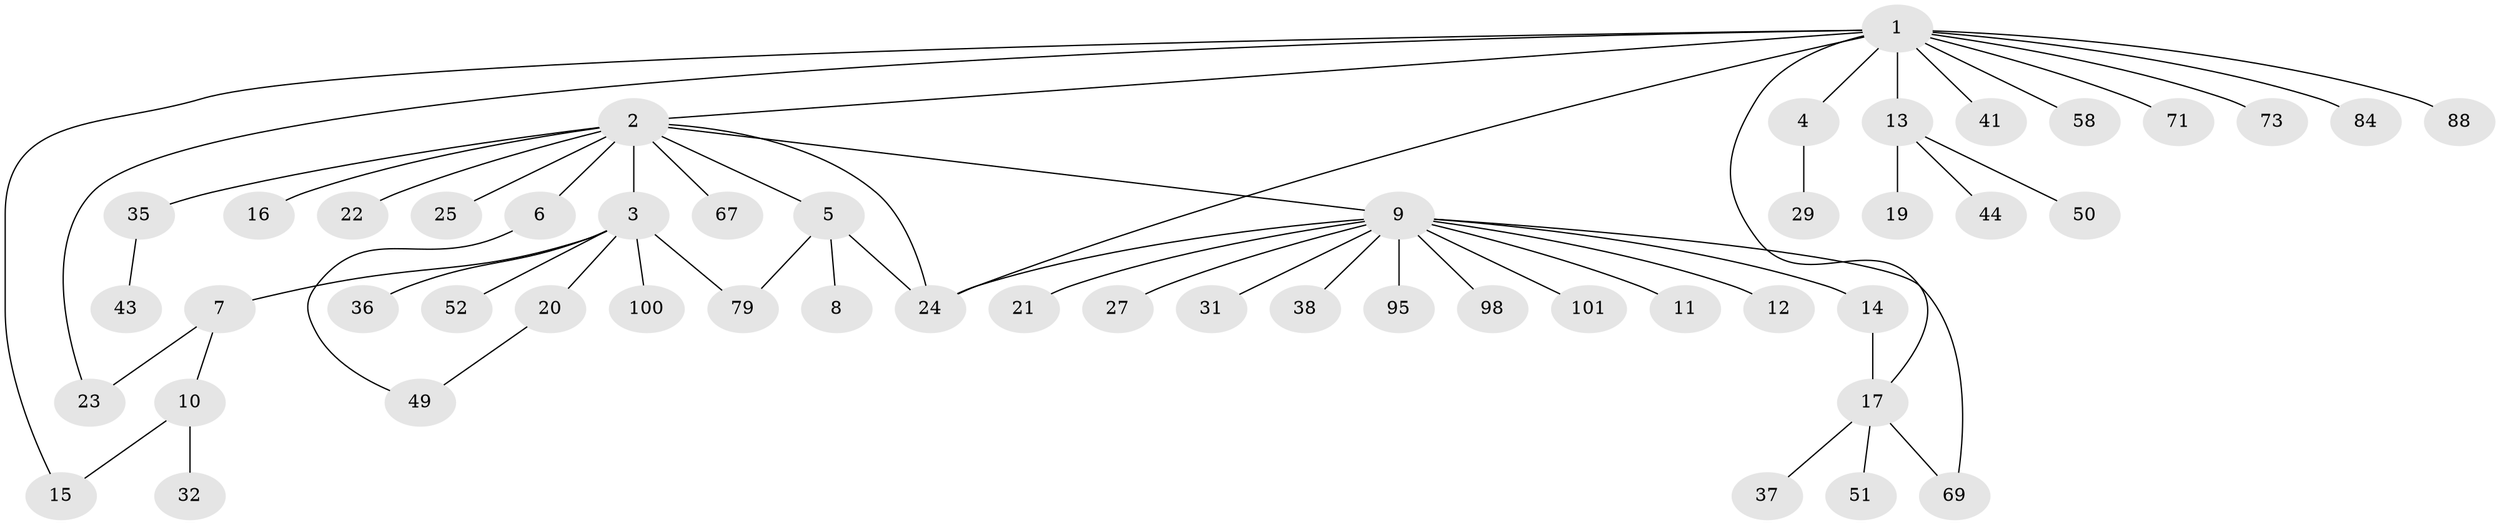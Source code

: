 // original degree distribution, {13: 0.00980392156862745, 11: 0.0196078431372549, 9: 0.00980392156862745, 2: 0.23529411764705882, 4: 0.029411764705882353, 5: 0.0196078431372549, 3: 0.0784313725490196, 1: 0.5686274509803921, 12: 0.00980392156862745, 6: 0.0196078431372549}
// Generated by graph-tools (version 1.1) at 2025/18/03/04/25 18:18:26]
// undirected, 51 vertices, 59 edges
graph export_dot {
graph [start="1"]
  node [color=gray90,style=filled];
  1;
  2;
  3 [super="+30+40"];
  4;
  5;
  6 [super="+39+60+54"];
  7 [super="+62"];
  8;
  9 [super="+42"];
  10 [super="+47"];
  11 [super="+55"];
  12;
  13 [super="+26+81+45"];
  14 [super="+75"];
  15;
  16 [super="+63"];
  17 [super="+18"];
  19;
  20 [super="+57"];
  21 [super="+34"];
  22 [super="+48"];
  23;
  24 [super="+78+74+96+90+61+65+28"];
  25;
  27;
  29 [super="+70"];
  31;
  32 [super="+87+94+53"];
  35;
  36;
  37;
  38;
  41;
  43;
  44;
  49 [super="+66"];
  50 [super="+56"];
  51;
  52;
  58;
  67;
  69;
  71;
  73 [super="+86"];
  79 [super="+85"];
  84;
  88;
  95;
  98;
  100;
  101;
  1 -- 2;
  1 -- 4;
  1 -- 13;
  1 -- 15;
  1 -- 17;
  1 -- 23;
  1 -- 24;
  1 -- 41;
  1 -- 58;
  1 -- 71;
  1 -- 73;
  1 -- 84;
  1 -- 88;
  2 -- 3;
  2 -- 5;
  2 -- 6;
  2 -- 9;
  2 -- 16;
  2 -- 22;
  2 -- 24;
  2 -- 25;
  2 -- 35;
  2 -- 67;
  3 -- 7;
  3 -- 20;
  3 -- 36;
  3 -- 52;
  3 -- 79;
  3 -- 100;
  4 -- 29;
  5 -- 8;
  5 -- 24;
  5 -- 79;
  6 -- 49;
  7 -- 10;
  7 -- 23;
  9 -- 11;
  9 -- 12;
  9 -- 14;
  9 -- 21;
  9 -- 24;
  9 -- 27;
  9 -- 31;
  9 -- 38;
  9 -- 98;
  9 -- 101;
  9 -- 69;
  9 -- 95;
  10 -- 32;
  10 -- 15;
  13 -- 19;
  13 -- 44;
  13 -- 50;
  14 -- 17;
  17 -- 37;
  17 -- 69;
  17 -- 51;
  20 -- 49;
  35 -- 43;
}
